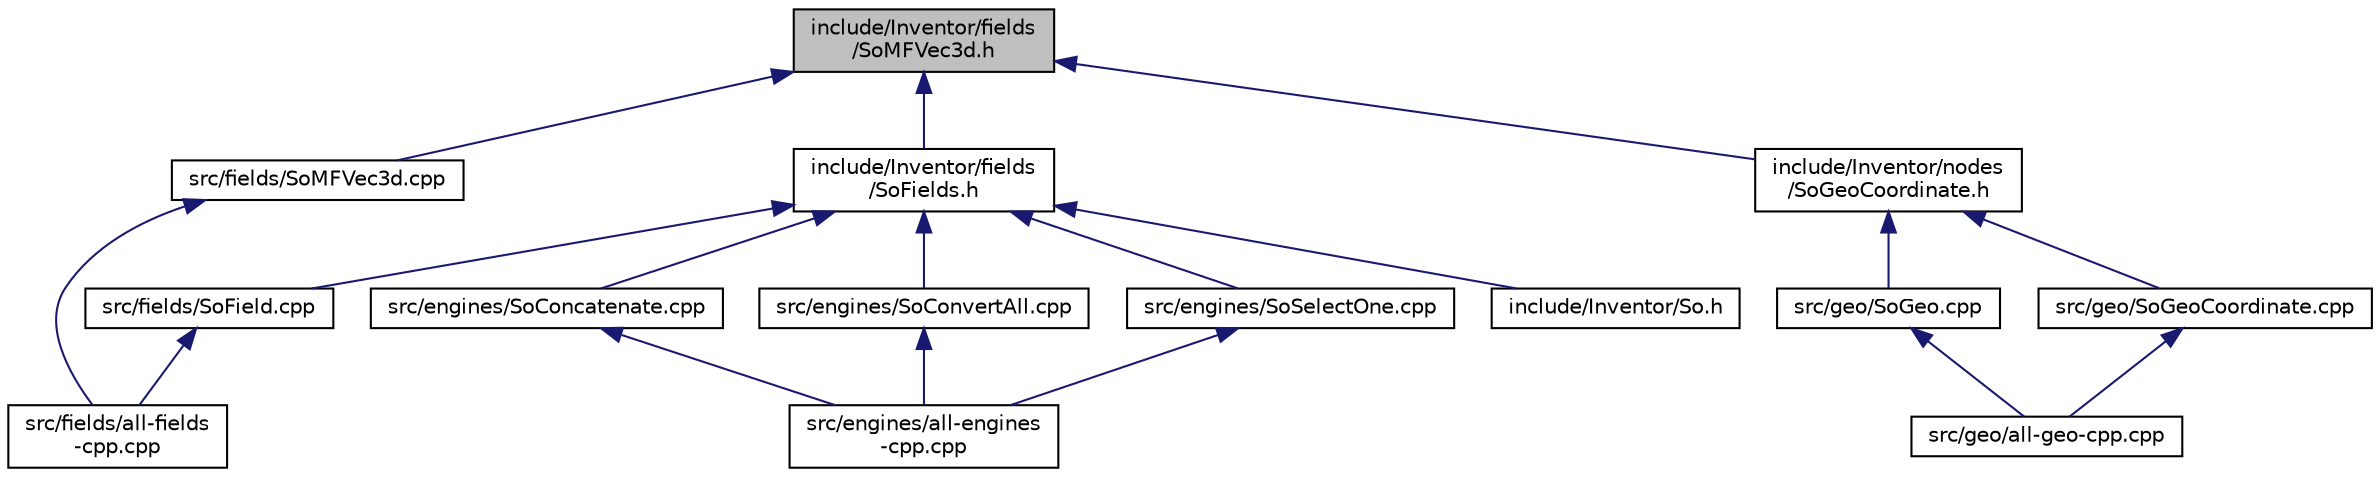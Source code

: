 digraph "include/Inventor/fields/SoMFVec3d.h"
{
 // LATEX_PDF_SIZE
  edge [fontname="Helvetica",fontsize="10",labelfontname="Helvetica",labelfontsize="10"];
  node [fontname="Helvetica",fontsize="10",shape=record];
  Node1 [label="include/Inventor/fields\l/SoMFVec3d.h",height=0.2,width=0.4,color="black", fillcolor="grey75", style="filled", fontcolor="black",tooltip=" "];
  Node1 -> Node2 [dir="back",color="midnightblue",fontsize="10",style="solid",fontname="Helvetica"];
  Node2 [label="src/fields/SoMFVec3d.cpp",height=0.2,width=0.4,color="black", fillcolor="white", style="filled",URL="$SoMFVec3d_8cpp.html",tooltip=" "];
  Node2 -> Node3 [dir="back",color="midnightblue",fontsize="10",style="solid",fontname="Helvetica"];
  Node3 [label="src/fields/all-fields\l-cpp.cpp",height=0.2,width=0.4,color="black", fillcolor="white", style="filled",URL="$all-fields-cpp_8cpp.html",tooltip=" "];
  Node1 -> Node4 [dir="back",color="midnightblue",fontsize="10",style="solid",fontname="Helvetica"];
  Node4 [label="include/Inventor/fields\l/SoFields.h",height=0.2,width=0.4,color="black", fillcolor="white", style="filled",URL="$SoFields_8h.html",tooltip=" "];
  Node4 -> Node5 [dir="back",color="midnightblue",fontsize="10",style="solid",fontname="Helvetica"];
  Node5 [label="src/engines/SoConcatenate.cpp",height=0.2,width=0.4,color="black", fillcolor="white", style="filled",URL="$SoConcatenate_8cpp.html",tooltip=" "];
  Node5 -> Node6 [dir="back",color="midnightblue",fontsize="10",style="solid",fontname="Helvetica"];
  Node6 [label="src/engines/all-engines\l-cpp.cpp",height=0.2,width=0.4,color="black", fillcolor="white", style="filled",URL="$all-engines-cpp_8cpp.html",tooltip=" "];
  Node4 -> Node7 [dir="back",color="midnightblue",fontsize="10",style="solid",fontname="Helvetica"];
  Node7 [label="src/engines/SoConvertAll.cpp",height=0.2,width=0.4,color="black", fillcolor="white", style="filled",URL="$SoConvertAll_8cpp.html",tooltip=" "];
  Node7 -> Node6 [dir="back",color="midnightblue",fontsize="10",style="solid",fontname="Helvetica"];
  Node4 -> Node8 [dir="back",color="midnightblue",fontsize="10",style="solid",fontname="Helvetica"];
  Node8 [label="src/engines/SoSelectOne.cpp",height=0.2,width=0.4,color="black", fillcolor="white", style="filled",URL="$SoSelectOne_8cpp.html",tooltip=" "];
  Node8 -> Node6 [dir="back",color="midnightblue",fontsize="10",style="solid",fontname="Helvetica"];
  Node4 -> Node9 [dir="back",color="midnightblue",fontsize="10",style="solid",fontname="Helvetica"];
  Node9 [label="src/fields/SoField.cpp",height=0.2,width=0.4,color="black", fillcolor="white", style="filled",URL="$SoField_8cpp.html",tooltip=" "];
  Node9 -> Node3 [dir="back",color="midnightblue",fontsize="10",style="solid",fontname="Helvetica"];
  Node4 -> Node10 [dir="back",color="midnightblue",fontsize="10",style="solid",fontname="Helvetica"];
  Node10 [label="include/Inventor/So.h",height=0.2,width=0.4,color="black", fillcolor="white", style="filled",URL="$So_8h.html",tooltip=" "];
  Node1 -> Node11 [dir="back",color="midnightblue",fontsize="10",style="solid",fontname="Helvetica"];
  Node11 [label="include/Inventor/nodes\l/SoGeoCoordinate.h",height=0.2,width=0.4,color="black", fillcolor="white", style="filled",URL="$SoGeoCoordinate_8h.html",tooltip=" "];
  Node11 -> Node12 [dir="back",color="midnightblue",fontsize="10",style="solid",fontname="Helvetica"];
  Node12 [label="src/geo/SoGeo.cpp",height=0.2,width=0.4,color="black", fillcolor="white", style="filled",URL="$SoGeo_8cpp.html",tooltip=" "];
  Node12 -> Node13 [dir="back",color="midnightblue",fontsize="10",style="solid",fontname="Helvetica"];
  Node13 [label="src/geo/all-geo-cpp.cpp",height=0.2,width=0.4,color="black", fillcolor="white", style="filled",URL="$all-geo-cpp_8cpp.html",tooltip=" "];
  Node11 -> Node14 [dir="back",color="midnightblue",fontsize="10",style="solid",fontname="Helvetica"];
  Node14 [label="src/geo/SoGeoCoordinate.cpp",height=0.2,width=0.4,color="black", fillcolor="white", style="filled",URL="$SoGeoCoordinate_8cpp.html",tooltip=" "];
  Node14 -> Node13 [dir="back",color="midnightblue",fontsize="10",style="solid",fontname="Helvetica"];
}
